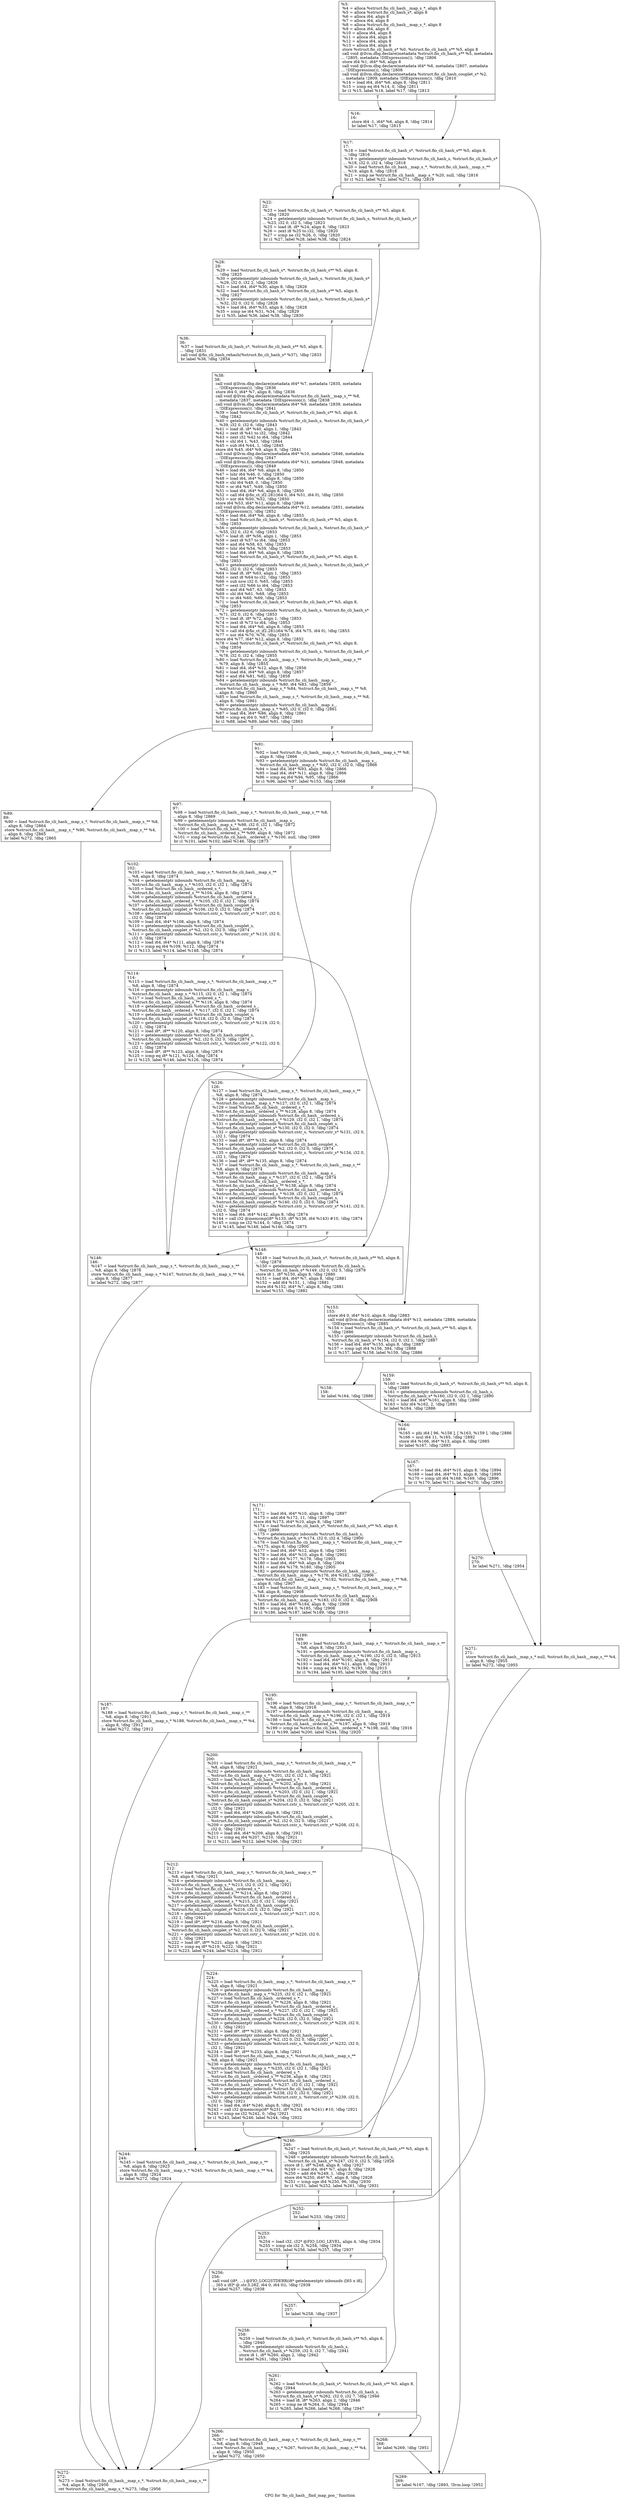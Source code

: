 digraph "CFG for 'fio_cli_hash__find_map_pos_' function" {
	label="CFG for 'fio_cli_hash__find_map_pos_' function";

	Node0x556852150410 [shape=record,label="{%3:\l  %4 = alloca %struct.fio_cli_hash__map_s_*, align 8\l  %5 = alloca %struct.fio_cli_hash_s*, align 8\l  %6 = alloca i64, align 8\l  %7 = alloca i64, align 8\l  %8 = alloca %struct.fio_cli_hash__map_s_*, align 8\l  %9 = alloca i64, align 8\l  %10 = alloca i64, align 8\l  %11 = alloca i64, align 8\l  %12 = alloca i64, align 8\l  %13 = alloca i64, align 8\l  store %struct.fio_cli_hash_s* %0, %struct.fio_cli_hash_s** %5, align 8\l  call void @llvm.dbg.declare(metadata %struct.fio_cli_hash_s** %5, metadata\l... !2805, metadata !DIExpression()), !dbg !2806\l  store i64 %1, i64* %6, align 8\l  call void @llvm.dbg.declare(metadata i64* %6, metadata !2807, metadata\l... !DIExpression()), !dbg !2808\l  call void @llvm.dbg.declare(metadata %struct.fio_cli_hash_couplet_s* %2,\l... metadata !2809, metadata !DIExpression()), !dbg !2810\l  %14 = load i64, i64* %6, align 8, !dbg !2811\l  %15 = icmp eq i64 %14, 0, !dbg !2811\l  br i1 %15, label %16, label %17, !dbg !2813\l|{<s0>T|<s1>F}}"];
	Node0x556852150410:s0 -> Node0x556852154c50;
	Node0x556852150410:s1 -> Node0x556852154ca0;
	Node0x556852154c50 [shape=record,label="{%16:\l16:                                               \l  store i64 -1, i64* %6, align 8, !dbg !2814\l  br label %17, !dbg !2815\l}"];
	Node0x556852154c50 -> Node0x556852154ca0;
	Node0x556852154ca0 [shape=record,label="{%17:\l17:                                               \l  %18 = load %struct.fio_cli_hash_s*, %struct.fio_cli_hash_s** %5, align 8,\l... !dbg !2816\l  %19 = getelementptr inbounds %struct.fio_cli_hash_s, %struct.fio_cli_hash_s*\l... %18, i32 0, i32 4, !dbg !2818\l  %20 = load %struct.fio_cli_hash__map_s_*, %struct.fio_cli_hash__map_s_**\l... %19, align 8, !dbg !2818\l  %21 = icmp ne %struct.fio_cli_hash__map_s_* %20, null, !dbg !2816\l  br i1 %21, label %22, label %271, !dbg !2819\l|{<s0>T|<s1>F}}"];
	Node0x556852154ca0:s0 -> Node0x556852154cf0;
	Node0x556852154ca0:s1 -> Node0x556852155830;
	Node0x556852154cf0 [shape=record,label="{%22:\l22:                                               \l  %23 = load %struct.fio_cli_hash_s*, %struct.fio_cli_hash_s** %5, align 8,\l... !dbg !2820\l  %24 = getelementptr inbounds %struct.fio_cli_hash_s, %struct.fio_cli_hash_s*\l... %23, i32 0, i32 5, !dbg !2823\l  %25 = load i8, i8* %24, align 8, !dbg !2823\l  %26 = zext i8 %25 to i32, !dbg !2820\l  %27 = icmp ne i32 %26, 0, !dbg !2820\l  br i1 %27, label %28, label %38, !dbg !2824\l|{<s0>T|<s1>F}}"];
	Node0x556852154cf0:s0 -> Node0x556852154d40;
	Node0x556852154cf0:s1 -> Node0x556852154de0;
	Node0x556852154d40 [shape=record,label="{%28:\l28:                                               \l  %29 = load %struct.fio_cli_hash_s*, %struct.fio_cli_hash_s** %5, align 8,\l... !dbg !2825\l  %30 = getelementptr inbounds %struct.fio_cli_hash_s, %struct.fio_cli_hash_s*\l... %29, i32 0, i32 2, !dbg !2826\l  %31 = load i64, i64* %30, align 8, !dbg !2826\l  %32 = load %struct.fio_cli_hash_s*, %struct.fio_cli_hash_s** %5, align 8,\l... !dbg !2827\l  %33 = getelementptr inbounds %struct.fio_cli_hash_s, %struct.fio_cli_hash_s*\l... %32, i32 0, i32 0, !dbg !2828\l  %34 = load i64, i64* %33, align 8, !dbg !2828\l  %35 = icmp ne i64 %31, %34, !dbg !2829\l  br i1 %35, label %36, label %38, !dbg !2830\l|{<s0>T|<s1>F}}"];
	Node0x556852154d40:s0 -> Node0x556852154d90;
	Node0x556852154d40:s1 -> Node0x556852154de0;
	Node0x556852154d90 [shape=record,label="{%36:\l36:                                               \l  %37 = load %struct.fio_cli_hash_s*, %struct.fio_cli_hash_s** %5, align 8,\l... !dbg !2831\l  call void @fio_cli_hash_rehash(%struct.fio_cli_hash_s* %37), !dbg !2833\l  br label %38, !dbg !2834\l}"];
	Node0x556852154d90 -> Node0x556852154de0;
	Node0x556852154de0 [shape=record,label="{%38:\l38:                                               \l  call void @llvm.dbg.declare(metadata i64* %7, metadata !2835, metadata\l... !DIExpression()), !dbg !2836\l  store i64 0, i64* %7, align 8, !dbg !2836\l  call void @llvm.dbg.declare(metadata %struct.fio_cli_hash__map_s_** %8,\l... metadata !2837, metadata !DIExpression()), !dbg !2838\l  call void @llvm.dbg.declare(metadata i64* %9, metadata !2839, metadata\l... !DIExpression()), !dbg !2841\l  %39 = load %struct.fio_cli_hash_s*, %struct.fio_cli_hash_s** %5, align 8,\l... !dbg !2842\l  %40 = getelementptr inbounds %struct.fio_cli_hash_s, %struct.fio_cli_hash_s*\l... %39, i32 0, i32 6, !dbg !2843\l  %41 = load i8, i8* %40, align 1, !dbg !2843\l  %42 = zext i8 %41 to i32, !dbg !2842\l  %43 = zext i32 %42 to i64, !dbg !2844\l  %44 = shl i64 1, %43, !dbg !2844\l  %45 = sub i64 %44, 1, !dbg !2845\l  store i64 %45, i64* %9, align 8, !dbg !2841\l  call void @llvm.dbg.declare(metadata i64* %10, metadata !2846, metadata\l... !DIExpression()), !dbg !2847\l  call void @llvm.dbg.declare(metadata i64* %11, metadata !2848, metadata\l... !DIExpression()), !dbg !2849\l  %46 = load i64, i64* %6, align 8, !dbg !2850\l  %47 = lshr i64 %46, 0, !dbg !2850\l  %48 = load i64, i64* %6, align 8, !dbg !2850\l  %49 = shl i64 %48, 0, !dbg !2850\l  %50 = or i64 %47, %49, !dbg !2850\l  %51 = load i64, i64* %6, align 8, !dbg !2850\l  %52 = call i64 @fio_ct_if2.281(i64 0, i64 %51, i64 0), !dbg !2850\l  %53 = xor i64 %50, %52, !dbg !2850\l  store i64 %53, i64* %11, align 8, !dbg !2849\l  call void @llvm.dbg.declare(metadata i64* %12, metadata !2851, metadata\l... !DIExpression()), !dbg !2852\l  %54 = load i64, i64* %6, align 8, !dbg !2853\l  %55 = load %struct.fio_cli_hash_s*, %struct.fio_cli_hash_s** %5, align 8,\l... !dbg !2853\l  %56 = getelementptr inbounds %struct.fio_cli_hash_s, %struct.fio_cli_hash_s*\l... %55, i32 0, i32 6, !dbg !2853\l  %57 = load i8, i8* %56, align 1, !dbg !2853\l  %58 = zext i8 %57 to i64, !dbg !2853\l  %59 = and i64 %58, 63, !dbg !2853\l  %60 = lshr i64 %54, %59, !dbg !2853\l  %61 = load i64, i64* %6, align 8, !dbg !2853\l  %62 = load %struct.fio_cli_hash_s*, %struct.fio_cli_hash_s** %5, align 8,\l... !dbg !2853\l  %63 = getelementptr inbounds %struct.fio_cli_hash_s, %struct.fio_cli_hash_s*\l... %62, i32 0, i32 6, !dbg !2853\l  %64 = load i8, i8* %63, align 1, !dbg !2853\l  %65 = zext i8 %64 to i32, !dbg !2853\l  %66 = sub nsw i32 0, %65, !dbg !2853\l  %67 = sext i32 %66 to i64, !dbg !2853\l  %68 = and i64 %67, 63, !dbg !2853\l  %69 = shl i64 %61, %68, !dbg !2853\l  %70 = or i64 %60, %69, !dbg !2853\l  %71 = load %struct.fio_cli_hash_s*, %struct.fio_cli_hash_s** %5, align 8,\l... !dbg !2853\l  %72 = getelementptr inbounds %struct.fio_cli_hash_s, %struct.fio_cli_hash_s*\l... %71, i32 0, i32 6, !dbg !2853\l  %73 = load i8, i8* %72, align 1, !dbg !2853\l  %74 = zext i8 %73 to i64, !dbg !2853\l  %75 = load i64, i64* %6, align 8, !dbg !2853\l  %76 = call i64 @fio_ct_if2.281(i64 %74, i64 %75, i64 0), !dbg !2853\l  %77 = xor i64 %70, %76, !dbg !2853\l  store i64 %77, i64* %12, align 8, !dbg !2852\l  %78 = load %struct.fio_cli_hash_s*, %struct.fio_cli_hash_s** %5, align 8,\l... !dbg !2854\l  %79 = getelementptr inbounds %struct.fio_cli_hash_s, %struct.fio_cli_hash_s*\l... %78, i32 0, i32 4, !dbg !2855\l  %80 = load %struct.fio_cli_hash__map_s_*, %struct.fio_cli_hash__map_s_**\l... %79, align 8, !dbg !2855\l  %81 = load i64, i64* %12, align 8, !dbg !2856\l  %82 = load i64, i64* %9, align 8, !dbg !2857\l  %83 = and i64 %81, %82, !dbg !2858\l  %84 = getelementptr inbounds %struct.fio_cli_hash__map_s_,\l... %struct.fio_cli_hash__map_s_* %80, i64 %83, !dbg !2859\l  store %struct.fio_cli_hash__map_s_* %84, %struct.fio_cli_hash__map_s_** %8,\l... align 8, !dbg !2860\l  %85 = load %struct.fio_cli_hash__map_s_*, %struct.fio_cli_hash__map_s_** %8,\l... align 8, !dbg !2861\l  %86 = getelementptr inbounds %struct.fio_cli_hash__map_s_,\l... %struct.fio_cli_hash__map_s_* %85, i32 0, i32 0, !dbg !2861\l  %87 = load i64, i64* %86, align 8, !dbg !2861\l  %88 = icmp eq i64 0, %87, !dbg !2861\l  br i1 %88, label %89, label %91, !dbg !2863\l|{<s0>T|<s1>F}}"];
	Node0x556852154de0:s0 -> Node0x556852154e30;
	Node0x556852154de0:s1 -> Node0x556852154e80;
	Node0x556852154e30 [shape=record,label="{%89:\l89:                                               \l  %90 = load %struct.fio_cli_hash__map_s_*, %struct.fio_cli_hash__map_s_** %8,\l... align 8, !dbg !2864\l  store %struct.fio_cli_hash__map_s_* %90, %struct.fio_cli_hash__map_s_** %4,\l... align 8, !dbg !2865\l  br label %272, !dbg !2865\l}"];
	Node0x556852154e30 -> Node0x556852155880;
	Node0x556852154e80 [shape=record,label="{%91:\l91:                                               \l  %92 = load %struct.fio_cli_hash__map_s_*, %struct.fio_cli_hash__map_s_** %8,\l... align 8, !dbg !2866\l  %93 = getelementptr inbounds %struct.fio_cli_hash__map_s_,\l... %struct.fio_cli_hash__map_s_* %92, i32 0, i32 0, !dbg !2866\l  %94 = load i64, i64* %93, align 8, !dbg !2866\l  %95 = load i64, i64* %11, align 8, !dbg !2866\l  %96 = icmp eq i64 %94, %95, !dbg !2866\l  br i1 %96, label %97, label %153, !dbg !2868\l|{<s0>T|<s1>F}}"];
	Node0x556852154e80:s0 -> Node0x556852154ed0;
	Node0x556852154e80:s1 -> Node0x5568521550b0;
	Node0x556852154ed0 [shape=record,label="{%97:\l97:                                               \l  %98 = load %struct.fio_cli_hash__map_s_*, %struct.fio_cli_hash__map_s_** %8,\l... align 8, !dbg !2869\l  %99 = getelementptr inbounds %struct.fio_cli_hash__map_s_,\l... %struct.fio_cli_hash__map_s_* %98, i32 0, i32 1, !dbg !2872\l  %100 = load %struct.fio_cli_hash__ordered_s_*,\l... %struct.fio_cli_hash__ordered_s_** %99, align 8, !dbg !2872\l  %101 = icmp ne %struct.fio_cli_hash__ordered_s_* %100, null, !dbg !2869\l  br i1 %101, label %102, label %146, !dbg !2873\l|{<s0>T|<s1>F}}"];
	Node0x556852154ed0:s0 -> Node0x556852154f20;
	Node0x556852154ed0:s1 -> Node0x556852155010;
	Node0x556852154f20 [shape=record,label="{%102:\l102:                                              \l  %103 = load %struct.fio_cli_hash__map_s_*, %struct.fio_cli_hash__map_s_**\l... %8, align 8, !dbg !2874\l  %104 = getelementptr inbounds %struct.fio_cli_hash__map_s_,\l... %struct.fio_cli_hash__map_s_* %103, i32 0, i32 1, !dbg !2874\l  %105 = load %struct.fio_cli_hash__ordered_s_*,\l... %struct.fio_cli_hash__ordered_s_** %104, align 8, !dbg !2874\l  %106 = getelementptr inbounds %struct.fio_cli_hash__ordered_s_,\l... %struct.fio_cli_hash__ordered_s_* %105, i32 0, i32 1, !dbg !2874\l  %107 = getelementptr inbounds %struct.fio_cli_hash_couplet_s,\l... %struct.fio_cli_hash_couplet_s* %106, i32 0, i32 0, !dbg !2874\l  %108 = getelementptr inbounds %struct.cstr_s, %struct.cstr_s* %107, i32 0,\l... i32 0, !dbg !2874\l  %109 = load i64, i64* %108, align 8, !dbg !2874\l  %110 = getelementptr inbounds %struct.fio_cli_hash_couplet_s,\l... %struct.fio_cli_hash_couplet_s* %2, i32 0, i32 0, !dbg !2874\l  %111 = getelementptr inbounds %struct.cstr_s, %struct.cstr_s* %110, i32 0,\l... i32 0, !dbg !2874\l  %112 = load i64, i64* %111, align 8, !dbg !2874\l  %113 = icmp eq i64 %109, %112, !dbg !2874\l  br i1 %113, label %114, label %148, !dbg !2874\l|{<s0>T|<s1>F}}"];
	Node0x556852154f20:s0 -> Node0x556852154f70;
	Node0x556852154f20:s1 -> Node0x556852155060;
	Node0x556852154f70 [shape=record,label="{%114:\l114:                                              \l  %115 = load %struct.fio_cli_hash__map_s_*, %struct.fio_cli_hash__map_s_**\l... %8, align 8, !dbg !2874\l  %116 = getelementptr inbounds %struct.fio_cli_hash__map_s_,\l... %struct.fio_cli_hash__map_s_* %115, i32 0, i32 1, !dbg !2874\l  %117 = load %struct.fio_cli_hash__ordered_s_*,\l... %struct.fio_cli_hash__ordered_s_** %116, align 8, !dbg !2874\l  %118 = getelementptr inbounds %struct.fio_cli_hash__ordered_s_,\l... %struct.fio_cli_hash__ordered_s_* %117, i32 0, i32 1, !dbg !2874\l  %119 = getelementptr inbounds %struct.fio_cli_hash_couplet_s,\l... %struct.fio_cli_hash_couplet_s* %118, i32 0, i32 0, !dbg !2874\l  %120 = getelementptr inbounds %struct.cstr_s, %struct.cstr_s* %119, i32 0,\l... i32 1, !dbg !2874\l  %121 = load i8*, i8** %120, align 8, !dbg !2874\l  %122 = getelementptr inbounds %struct.fio_cli_hash_couplet_s,\l... %struct.fio_cli_hash_couplet_s* %2, i32 0, i32 0, !dbg !2874\l  %123 = getelementptr inbounds %struct.cstr_s, %struct.cstr_s* %122, i32 0,\l... i32 1, !dbg !2874\l  %124 = load i8*, i8** %123, align 8, !dbg !2874\l  %125 = icmp eq i8* %121, %124, !dbg !2874\l  br i1 %125, label %146, label %126, !dbg !2874\l|{<s0>T|<s1>F}}"];
	Node0x556852154f70:s0 -> Node0x556852155010;
	Node0x556852154f70:s1 -> Node0x556852154fc0;
	Node0x556852154fc0 [shape=record,label="{%126:\l126:                                              \l  %127 = load %struct.fio_cli_hash__map_s_*, %struct.fio_cli_hash__map_s_**\l... %8, align 8, !dbg !2874\l  %128 = getelementptr inbounds %struct.fio_cli_hash__map_s_,\l... %struct.fio_cli_hash__map_s_* %127, i32 0, i32 1, !dbg !2874\l  %129 = load %struct.fio_cli_hash__ordered_s_*,\l... %struct.fio_cli_hash__ordered_s_** %128, align 8, !dbg !2874\l  %130 = getelementptr inbounds %struct.fio_cli_hash__ordered_s_,\l... %struct.fio_cli_hash__ordered_s_* %129, i32 0, i32 1, !dbg !2874\l  %131 = getelementptr inbounds %struct.fio_cli_hash_couplet_s,\l... %struct.fio_cli_hash_couplet_s* %130, i32 0, i32 0, !dbg !2874\l  %132 = getelementptr inbounds %struct.cstr_s, %struct.cstr_s* %131, i32 0,\l... i32 1, !dbg !2874\l  %133 = load i8*, i8** %132, align 8, !dbg !2874\l  %134 = getelementptr inbounds %struct.fio_cli_hash_couplet_s,\l... %struct.fio_cli_hash_couplet_s* %2, i32 0, i32 0, !dbg !2874\l  %135 = getelementptr inbounds %struct.cstr_s, %struct.cstr_s* %134, i32 0,\l... i32 1, !dbg !2874\l  %136 = load i8*, i8** %135, align 8, !dbg !2874\l  %137 = load %struct.fio_cli_hash__map_s_*, %struct.fio_cli_hash__map_s_**\l... %8, align 8, !dbg !2874\l  %138 = getelementptr inbounds %struct.fio_cli_hash__map_s_,\l... %struct.fio_cli_hash__map_s_* %137, i32 0, i32 1, !dbg !2874\l  %139 = load %struct.fio_cli_hash__ordered_s_*,\l... %struct.fio_cli_hash__ordered_s_** %138, align 8, !dbg !2874\l  %140 = getelementptr inbounds %struct.fio_cli_hash__ordered_s_,\l... %struct.fio_cli_hash__ordered_s_* %139, i32 0, i32 1, !dbg !2874\l  %141 = getelementptr inbounds %struct.fio_cli_hash_couplet_s,\l... %struct.fio_cli_hash_couplet_s* %140, i32 0, i32 0, !dbg !2874\l  %142 = getelementptr inbounds %struct.cstr_s, %struct.cstr_s* %141, i32 0,\l... i32 0, !dbg !2874\l  %143 = load i64, i64* %142, align 8, !dbg !2874\l  %144 = call i32 @memcmp(i8* %133, i8* %136, i64 %143) #10, !dbg !2874\l  %145 = icmp ne i32 %144, 0, !dbg !2874\l  br i1 %145, label %148, label %146, !dbg !2875\l|{<s0>T|<s1>F}}"];
	Node0x556852154fc0:s0 -> Node0x556852155060;
	Node0x556852154fc0:s1 -> Node0x556852155010;
	Node0x556852155010 [shape=record,label="{%146:\l146:                                              \l  %147 = load %struct.fio_cli_hash__map_s_*, %struct.fio_cli_hash__map_s_**\l... %8, align 8, !dbg !2876\l  store %struct.fio_cli_hash__map_s_* %147, %struct.fio_cli_hash__map_s_** %4,\l... align 8, !dbg !2877\l  br label %272, !dbg !2877\l}"];
	Node0x556852155010 -> Node0x556852155880;
	Node0x556852155060 [shape=record,label="{%148:\l148:                                              \l  %149 = load %struct.fio_cli_hash_s*, %struct.fio_cli_hash_s** %5, align 8,\l... !dbg !2878\l  %150 = getelementptr inbounds %struct.fio_cli_hash_s,\l... %struct.fio_cli_hash_s* %149, i32 0, i32 5, !dbg !2879\l  store i8 1, i8* %150, align 8, !dbg !2880\l  %151 = load i64, i64* %7, align 8, !dbg !2881\l  %152 = add i64 %151, 1, !dbg !2881\l  store i64 %152, i64* %7, align 8, !dbg !2881\l  br label %153, !dbg !2882\l}"];
	Node0x556852155060 -> Node0x5568521550b0;
	Node0x5568521550b0 [shape=record,label="{%153:\l153:                                              \l  store i64 0, i64* %10, align 8, !dbg !2883\l  call void @llvm.dbg.declare(metadata i64* %13, metadata !2884, metadata\l... !DIExpression()), !dbg !2885\l  %154 = load %struct.fio_cli_hash_s*, %struct.fio_cli_hash_s** %5, align 8,\l... !dbg !2886\l  %155 = getelementptr inbounds %struct.fio_cli_hash_s,\l... %struct.fio_cli_hash_s* %154, i32 0, i32 1, !dbg !2887\l  %156 = load i64, i64* %155, align 8, !dbg !2887\l  %157 = icmp ugt i64 %156, 384, !dbg !2888\l  br i1 %157, label %158, label %159, !dbg !2886\l|{<s0>T|<s1>F}}"];
	Node0x5568521550b0:s0 -> Node0x556852155100;
	Node0x5568521550b0:s1 -> Node0x556852155150;
	Node0x556852155100 [shape=record,label="{%158:\l158:                                              \l  br label %164, !dbg !2886\l}"];
	Node0x556852155100 -> Node0x5568521551a0;
	Node0x556852155150 [shape=record,label="{%159:\l159:                                              \l  %160 = load %struct.fio_cli_hash_s*, %struct.fio_cli_hash_s** %5, align 8,\l... !dbg !2889\l  %161 = getelementptr inbounds %struct.fio_cli_hash_s,\l... %struct.fio_cli_hash_s* %160, i32 0, i32 1, !dbg !2890\l  %162 = load i64, i64* %161, align 8, !dbg !2890\l  %163 = lshr i64 %162, 2, !dbg !2891\l  br label %164, !dbg !2886\l}"];
	Node0x556852155150 -> Node0x5568521551a0;
	Node0x5568521551a0 [shape=record,label="{%164:\l164:                                              \l  %165 = phi i64 [ 96, %158 ], [ %163, %159 ], !dbg !2886\l  %166 = mul i64 11, %165, !dbg !2892\l  store i64 %166, i64* %13, align 8, !dbg !2885\l  br label %167, !dbg !2893\l}"];
	Node0x5568521551a0 -> Node0x5568521551f0;
	Node0x5568521551f0 [shape=record,label="{%167:\l167:                                              \l  %168 = load i64, i64* %10, align 8, !dbg !2894\l  %169 = load i64, i64* %13, align 8, !dbg !2895\l  %170 = icmp ult i64 %168, %169, !dbg !2896\l  br i1 %170, label %171, label %270, !dbg !2893\l|{<s0>T|<s1>F}}"];
	Node0x5568521551f0:s0 -> Node0x556852155240;
	Node0x5568521551f0:s1 -> Node0x5568521557e0;
	Node0x556852155240 [shape=record,label="{%171:\l171:                                              \l  %172 = load i64, i64* %10, align 8, !dbg !2897\l  %173 = add i64 %172, 11, !dbg !2897\l  store i64 %173, i64* %10, align 8, !dbg !2897\l  %174 = load %struct.fio_cli_hash_s*, %struct.fio_cli_hash_s** %5, align 8,\l... !dbg !2899\l  %175 = getelementptr inbounds %struct.fio_cli_hash_s,\l... %struct.fio_cli_hash_s* %174, i32 0, i32 4, !dbg !2900\l  %176 = load %struct.fio_cli_hash__map_s_*, %struct.fio_cli_hash__map_s_**\l... %175, align 8, !dbg !2900\l  %177 = load i64, i64* %12, align 8, !dbg !2901\l  %178 = load i64, i64* %10, align 8, !dbg !2902\l  %179 = add i64 %177, %178, !dbg !2903\l  %180 = load i64, i64* %9, align 8, !dbg !2904\l  %181 = and i64 %179, %180, !dbg !2905\l  %182 = getelementptr inbounds %struct.fio_cli_hash__map_s_,\l... %struct.fio_cli_hash__map_s_* %176, i64 %181, !dbg !2906\l  store %struct.fio_cli_hash__map_s_* %182, %struct.fio_cli_hash__map_s_** %8,\l... align 8, !dbg !2907\l  %183 = load %struct.fio_cli_hash__map_s_*, %struct.fio_cli_hash__map_s_**\l... %8, align 8, !dbg !2908\l  %184 = getelementptr inbounds %struct.fio_cli_hash__map_s_,\l... %struct.fio_cli_hash__map_s_* %183, i32 0, i32 0, !dbg !2908\l  %185 = load i64, i64* %184, align 8, !dbg !2908\l  %186 = icmp eq i64 0, %185, !dbg !2908\l  br i1 %186, label %187, label %189, !dbg !2910\l|{<s0>T|<s1>F}}"];
	Node0x556852155240:s0 -> Node0x556852155290;
	Node0x556852155240:s1 -> Node0x5568521552e0;
	Node0x556852155290 [shape=record,label="{%187:\l187:                                              \l  %188 = load %struct.fio_cli_hash__map_s_*, %struct.fio_cli_hash__map_s_**\l... %8, align 8, !dbg !2911\l  store %struct.fio_cli_hash__map_s_* %188, %struct.fio_cli_hash__map_s_** %4,\l... align 8, !dbg !2912\l  br label %272, !dbg !2912\l}"];
	Node0x556852155290 -> Node0x556852155880;
	Node0x5568521552e0 [shape=record,label="{%189:\l189:                                              \l  %190 = load %struct.fio_cli_hash__map_s_*, %struct.fio_cli_hash__map_s_**\l... %8, align 8, !dbg !2913\l  %191 = getelementptr inbounds %struct.fio_cli_hash__map_s_,\l... %struct.fio_cli_hash__map_s_* %190, i32 0, i32 0, !dbg !2913\l  %192 = load i64, i64* %191, align 8, !dbg !2913\l  %193 = load i64, i64* %11, align 8, !dbg !2913\l  %194 = icmp eq i64 %192, %193, !dbg !2913\l  br i1 %194, label %195, label %269, !dbg !2915\l|{<s0>T|<s1>F}}"];
	Node0x5568521552e0:s0 -> Node0x556852155330;
	Node0x5568521552e0:s1 -> Node0x556852155790;
	Node0x556852155330 [shape=record,label="{%195:\l195:                                              \l  %196 = load %struct.fio_cli_hash__map_s_*, %struct.fio_cli_hash__map_s_**\l... %8, align 8, !dbg !2916\l  %197 = getelementptr inbounds %struct.fio_cli_hash__map_s_,\l... %struct.fio_cli_hash__map_s_* %196, i32 0, i32 1, !dbg !2919\l  %198 = load %struct.fio_cli_hash__ordered_s_*,\l... %struct.fio_cli_hash__ordered_s_** %197, align 8, !dbg !2919\l  %199 = icmp ne %struct.fio_cli_hash__ordered_s_* %198, null, !dbg !2916\l  br i1 %199, label %200, label %244, !dbg !2920\l|{<s0>T|<s1>F}}"];
	Node0x556852155330:s0 -> Node0x556852155380;
	Node0x556852155330:s1 -> Node0x556852155470;
	Node0x556852155380 [shape=record,label="{%200:\l200:                                              \l  %201 = load %struct.fio_cli_hash__map_s_*, %struct.fio_cli_hash__map_s_**\l... %8, align 8, !dbg !2921\l  %202 = getelementptr inbounds %struct.fio_cli_hash__map_s_,\l... %struct.fio_cli_hash__map_s_* %201, i32 0, i32 1, !dbg !2921\l  %203 = load %struct.fio_cli_hash__ordered_s_*,\l... %struct.fio_cli_hash__ordered_s_** %202, align 8, !dbg !2921\l  %204 = getelementptr inbounds %struct.fio_cli_hash__ordered_s_,\l... %struct.fio_cli_hash__ordered_s_* %203, i32 0, i32 1, !dbg !2921\l  %205 = getelementptr inbounds %struct.fio_cli_hash_couplet_s,\l... %struct.fio_cli_hash_couplet_s* %204, i32 0, i32 0, !dbg !2921\l  %206 = getelementptr inbounds %struct.cstr_s, %struct.cstr_s* %205, i32 0,\l... i32 0, !dbg !2921\l  %207 = load i64, i64* %206, align 8, !dbg !2921\l  %208 = getelementptr inbounds %struct.fio_cli_hash_couplet_s,\l... %struct.fio_cli_hash_couplet_s* %2, i32 0, i32 0, !dbg !2921\l  %209 = getelementptr inbounds %struct.cstr_s, %struct.cstr_s* %208, i32 0,\l... i32 0, !dbg !2921\l  %210 = load i64, i64* %209, align 8, !dbg !2921\l  %211 = icmp eq i64 %207, %210, !dbg !2921\l  br i1 %211, label %212, label %246, !dbg !2921\l|{<s0>T|<s1>F}}"];
	Node0x556852155380:s0 -> Node0x5568521553d0;
	Node0x556852155380:s1 -> Node0x5568521554c0;
	Node0x5568521553d0 [shape=record,label="{%212:\l212:                                              \l  %213 = load %struct.fio_cli_hash__map_s_*, %struct.fio_cli_hash__map_s_**\l... %8, align 8, !dbg !2921\l  %214 = getelementptr inbounds %struct.fio_cli_hash__map_s_,\l... %struct.fio_cli_hash__map_s_* %213, i32 0, i32 1, !dbg !2921\l  %215 = load %struct.fio_cli_hash__ordered_s_*,\l... %struct.fio_cli_hash__ordered_s_** %214, align 8, !dbg !2921\l  %216 = getelementptr inbounds %struct.fio_cli_hash__ordered_s_,\l... %struct.fio_cli_hash__ordered_s_* %215, i32 0, i32 1, !dbg !2921\l  %217 = getelementptr inbounds %struct.fio_cli_hash_couplet_s,\l... %struct.fio_cli_hash_couplet_s* %216, i32 0, i32 0, !dbg !2921\l  %218 = getelementptr inbounds %struct.cstr_s, %struct.cstr_s* %217, i32 0,\l... i32 1, !dbg !2921\l  %219 = load i8*, i8** %218, align 8, !dbg !2921\l  %220 = getelementptr inbounds %struct.fio_cli_hash_couplet_s,\l... %struct.fio_cli_hash_couplet_s* %2, i32 0, i32 0, !dbg !2921\l  %221 = getelementptr inbounds %struct.cstr_s, %struct.cstr_s* %220, i32 0,\l... i32 1, !dbg !2921\l  %222 = load i8*, i8** %221, align 8, !dbg !2921\l  %223 = icmp eq i8* %219, %222, !dbg !2921\l  br i1 %223, label %244, label %224, !dbg !2921\l|{<s0>T|<s1>F}}"];
	Node0x5568521553d0:s0 -> Node0x556852155470;
	Node0x5568521553d0:s1 -> Node0x556852155420;
	Node0x556852155420 [shape=record,label="{%224:\l224:                                              \l  %225 = load %struct.fio_cli_hash__map_s_*, %struct.fio_cli_hash__map_s_**\l... %8, align 8, !dbg !2921\l  %226 = getelementptr inbounds %struct.fio_cli_hash__map_s_,\l... %struct.fio_cli_hash__map_s_* %225, i32 0, i32 1, !dbg !2921\l  %227 = load %struct.fio_cli_hash__ordered_s_*,\l... %struct.fio_cli_hash__ordered_s_** %226, align 8, !dbg !2921\l  %228 = getelementptr inbounds %struct.fio_cli_hash__ordered_s_,\l... %struct.fio_cli_hash__ordered_s_* %227, i32 0, i32 1, !dbg !2921\l  %229 = getelementptr inbounds %struct.fio_cli_hash_couplet_s,\l... %struct.fio_cli_hash_couplet_s* %228, i32 0, i32 0, !dbg !2921\l  %230 = getelementptr inbounds %struct.cstr_s, %struct.cstr_s* %229, i32 0,\l... i32 1, !dbg !2921\l  %231 = load i8*, i8** %230, align 8, !dbg !2921\l  %232 = getelementptr inbounds %struct.fio_cli_hash_couplet_s,\l... %struct.fio_cli_hash_couplet_s* %2, i32 0, i32 0, !dbg !2921\l  %233 = getelementptr inbounds %struct.cstr_s, %struct.cstr_s* %232, i32 0,\l... i32 1, !dbg !2921\l  %234 = load i8*, i8** %233, align 8, !dbg !2921\l  %235 = load %struct.fio_cli_hash__map_s_*, %struct.fio_cli_hash__map_s_**\l... %8, align 8, !dbg !2921\l  %236 = getelementptr inbounds %struct.fio_cli_hash__map_s_,\l... %struct.fio_cli_hash__map_s_* %235, i32 0, i32 1, !dbg !2921\l  %237 = load %struct.fio_cli_hash__ordered_s_*,\l... %struct.fio_cli_hash__ordered_s_** %236, align 8, !dbg !2921\l  %238 = getelementptr inbounds %struct.fio_cli_hash__ordered_s_,\l... %struct.fio_cli_hash__ordered_s_* %237, i32 0, i32 1, !dbg !2921\l  %239 = getelementptr inbounds %struct.fio_cli_hash_couplet_s,\l... %struct.fio_cli_hash_couplet_s* %238, i32 0, i32 0, !dbg !2921\l  %240 = getelementptr inbounds %struct.cstr_s, %struct.cstr_s* %239, i32 0,\l... i32 0, !dbg !2921\l  %241 = load i64, i64* %240, align 8, !dbg !2921\l  %242 = call i32 @memcmp(i8* %231, i8* %234, i64 %241) #10, !dbg !2921\l  %243 = icmp ne i32 %242, 0, !dbg !2921\l  br i1 %243, label %246, label %244, !dbg !2922\l|{<s0>T|<s1>F}}"];
	Node0x556852155420:s0 -> Node0x5568521554c0;
	Node0x556852155420:s1 -> Node0x556852155470;
	Node0x556852155470 [shape=record,label="{%244:\l244:                                              \l  %245 = load %struct.fio_cli_hash__map_s_*, %struct.fio_cli_hash__map_s_**\l... %8, align 8, !dbg !2923\l  store %struct.fio_cli_hash__map_s_* %245, %struct.fio_cli_hash__map_s_** %4,\l... align 8, !dbg !2924\l  br label %272, !dbg !2924\l}"];
	Node0x556852155470 -> Node0x556852155880;
	Node0x5568521554c0 [shape=record,label="{%246:\l246:                                              \l  %247 = load %struct.fio_cli_hash_s*, %struct.fio_cli_hash_s** %5, align 8,\l... !dbg !2925\l  %248 = getelementptr inbounds %struct.fio_cli_hash_s,\l... %struct.fio_cli_hash_s* %247, i32 0, i32 5, !dbg !2926\l  store i8 1, i8* %248, align 8, !dbg !2927\l  %249 = load i64, i64* %7, align 8, !dbg !2928\l  %250 = add i64 %249, 1, !dbg !2928\l  store i64 %250, i64* %7, align 8, !dbg !2928\l  %251 = icmp uge i64 %250, 96, !dbg !2930\l  br i1 %251, label %252, label %261, !dbg !2931\l|{<s0>T|<s1>F}}"];
	Node0x5568521554c0:s0 -> Node0x556852155510;
	Node0x5568521554c0:s1 -> Node0x5568521556a0;
	Node0x556852155510 [shape=record,label="{%252:\l252:                                              \l  br label %253, !dbg !2932\l}"];
	Node0x556852155510 -> Node0x556852155560;
	Node0x556852155560 [shape=record,label="{%253:\l253:                                              \l  %254 = load i32, i32* @FIO_LOG_LEVEL, align 4, !dbg !2934\l  %255 = icmp sle i32 3, %254, !dbg !2934\l  br i1 %255, label %256, label %257, !dbg !2937\l|{<s0>T|<s1>F}}"];
	Node0x556852155560:s0 -> Node0x5568521555b0;
	Node0x556852155560:s1 -> Node0x556852155600;
	Node0x5568521555b0 [shape=record,label="{%256:\l256:                                              \l  call void (i8*, ...) @FIO_LOG2STDERR(i8* getelementptr inbounds ([65 x i8],\l... [65 x i8]* @.str.3.282, i64 0, i64 0)), !dbg !2938\l  br label %257, !dbg !2938\l}"];
	Node0x5568521555b0 -> Node0x556852155600;
	Node0x556852155600 [shape=record,label="{%257:\l257:                                              \l  br label %258, !dbg !2937\l}"];
	Node0x556852155600 -> Node0x556852155650;
	Node0x556852155650 [shape=record,label="{%258:\l258:                                              \l  %259 = load %struct.fio_cli_hash_s*, %struct.fio_cli_hash_s** %5, align 8,\l... !dbg !2940\l  %260 = getelementptr inbounds %struct.fio_cli_hash_s,\l... %struct.fio_cli_hash_s* %259, i32 0, i32 7, !dbg !2941\l  store i8 1, i8* %260, align 2, !dbg !2942\l  br label %261, !dbg !2943\l}"];
	Node0x556852155650 -> Node0x5568521556a0;
	Node0x5568521556a0 [shape=record,label="{%261:\l261:                                              \l  %262 = load %struct.fio_cli_hash_s*, %struct.fio_cli_hash_s** %5, align 8,\l... !dbg !2944\l  %263 = getelementptr inbounds %struct.fio_cli_hash_s,\l... %struct.fio_cli_hash_s* %262, i32 0, i32 7, !dbg !2946\l  %264 = load i8, i8* %263, align 2, !dbg !2946\l  %265 = icmp ne i8 %264, 0, !dbg !2944\l  br i1 %265, label %266, label %268, !dbg !2947\l|{<s0>T|<s1>F}}"];
	Node0x5568521556a0:s0 -> Node0x5568521556f0;
	Node0x5568521556a0:s1 -> Node0x556852155740;
	Node0x5568521556f0 [shape=record,label="{%266:\l266:                                              \l  %267 = load %struct.fio_cli_hash__map_s_*, %struct.fio_cli_hash__map_s_**\l... %8, align 8, !dbg !2948\l  store %struct.fio_cli_hash__map_s_* %267, %struct.fio_cli_hash__map_s_** %4,\l... align 8, !dbg !2950\l  br label %272, !dbg !2950\l}"];
	Node0x5568521556f0 -> Node0x556852155880;
	Node0x556852155740 [shape=record,label="{%268:\l268:                                              \l  br label %269, !dbg !2951\l}"];
	Node0x556852155740 -> Node0x556852155790;
	Node0x556852155790 [shape=record,label="{%269:\l269:                                              \l  br label %167, !dbg !2893, !llvm.loop !2952\l}"];
	Node0x556852155790 -> Node0x5568521551f0;
	Node0x5568521557e0 [shape=record,label="{%270:\l270:                                              \l  br label %271, !dbg !2954\l}"];
	Node0x5568521557e0 -> Node0x556852155830;
	Node0x556852155830 [shape=record,label="{%271:\l271:                                              \l  store %struct.fio_cli_hash__map_s_* null, %struct.fio_cli_hash__map_s_** %4,\l... align 8, !dbg !2955\l  br label %272, !dbg !2955\l}"];
	Node0x556852155830 -> Node0x556852155880;
	Node0x556852155880 [shape=record,label="{%272:\l272:                                              \l  %273 = load %struct.fio_cli_hash__map_s_*, %struct.fio_cli_hash__map_s_**\l... %4, align 8, !dbg !2956\l  ret %struct.fio_cli_hash__map_s_* %273, !dbg !2956\l}"];
}
